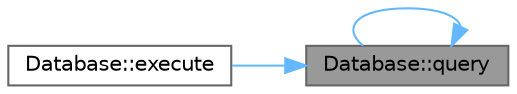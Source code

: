 digraph "Database::query"
{
 // LATEX_PDF_SIZE
  bgcolor="transparent";
  edge [fontname=Helvetica,fontsize=10,labelfontname=Helvetica,labelfontsize=10];
  node [fontname=Helvetica,fontsize=10,shape=box,height=0.2,width=0.4];
  rankdir="RL";
  Node1 [id="Node000001",label="Database::query",height=0.2,width=0.4,color="gray40", fillcolor="grey60", style="filled", fontcolor="black",tooltip="Thực hiện truy vấn SQL và trả về kết quả."];
  Node1 -> Node2 [id="edge1_Node000001_Node000002",dir="back",color="steelblue1",style="solid",tooltip=" "];
  Node2 [id="Node000002",label="Database::execute",height=0.2,width=0.4,color="grey40", fillcolor="white", style="filled",URL="$class_database.html#a0687cf356eb7bd254161e00269b07a5b",tooltip="Thực hiện truy vấn SQL không trả về kết quả (ví dụ: INSERT, UPDATE, DELETE)."];
  Node1 -> Node1 [id="edge2_Node000001_Node000001",dir="back",color="steelblue1",style="solid",tooltip=" "];
}
